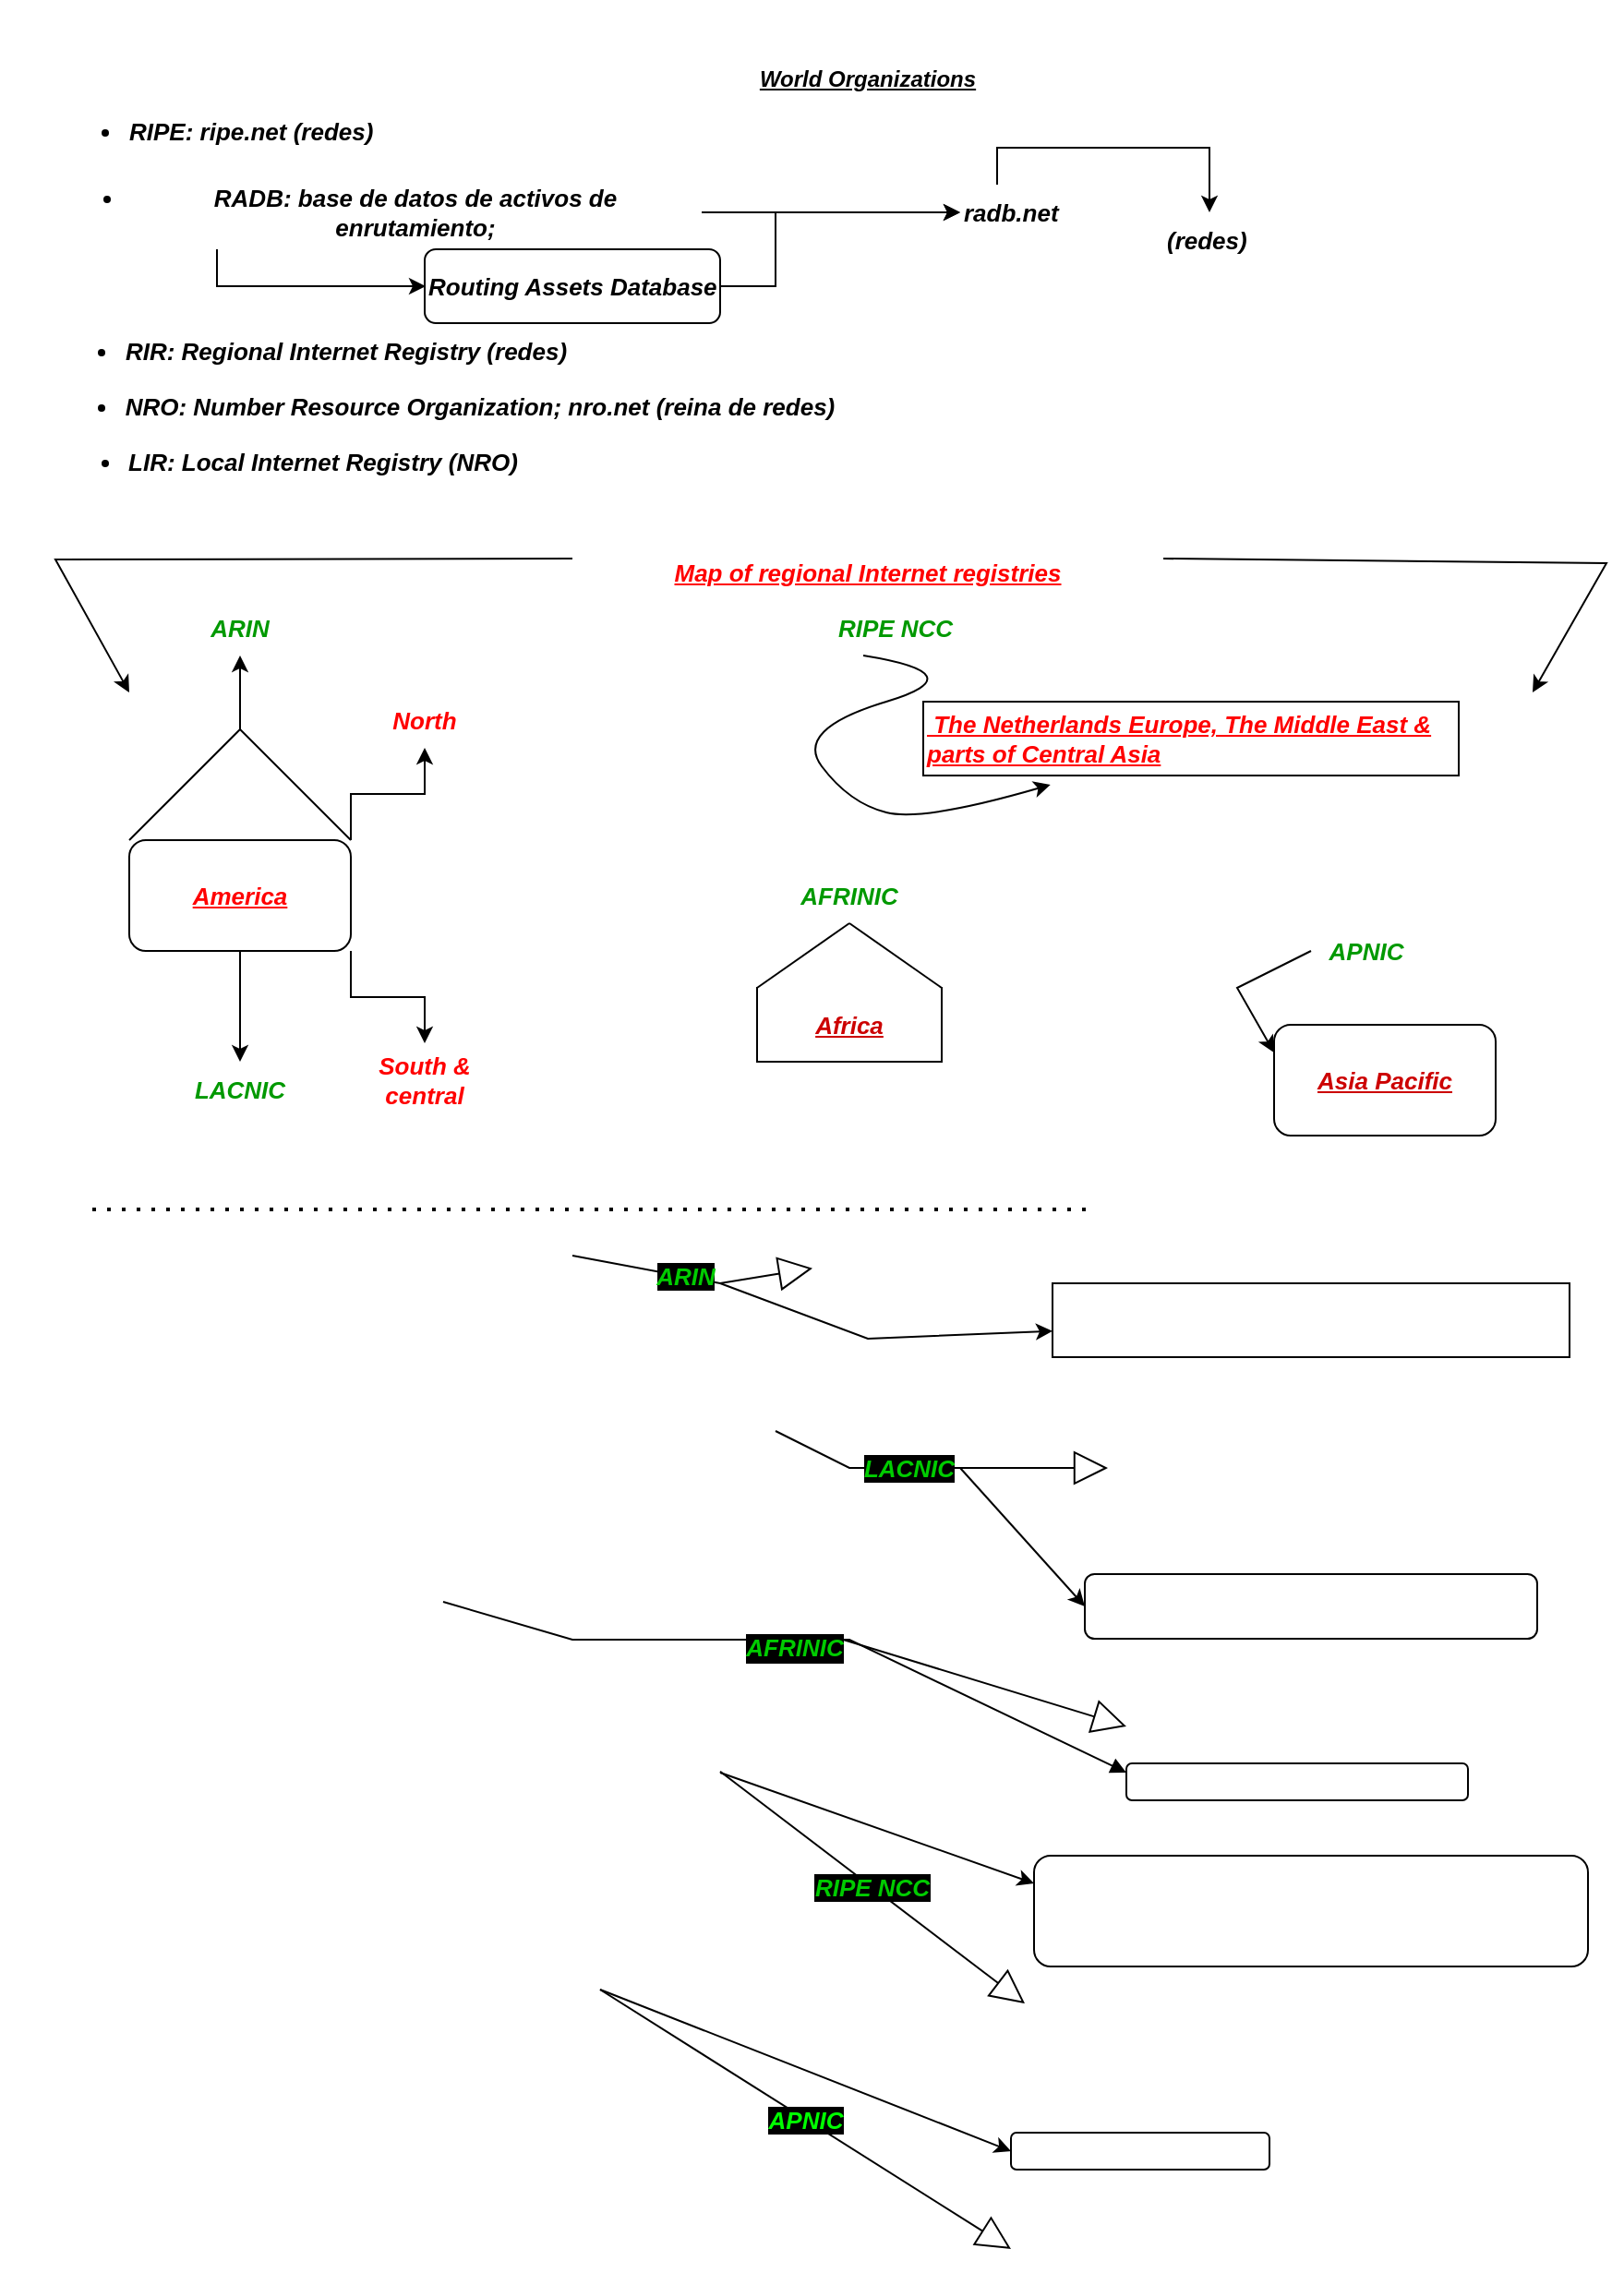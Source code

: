 <mxfile version="20.7.4" type="github">
  <diagram id="aoQH8I1DSkv4QJfjEjMY" name="Page-1">
    <mxGraphModel dx="1812" dy="1664" grid="1" gridSize="10" guides="1" tooltips="1" connect="1" arrows="1" fold="1" page="1" pageScale="1" pageWidth="850" pageHeight="1100" math="0" shadow="0">
      <root>
        <mxCell id="0" />
        <mxCell id="1" parent="0" />
        <mxCell id="lOUydIV1gNbsIhvsjzju-228" value="&lt;div&gt;&lt;u&gt;&lt;span&gt;&lt;span&gt;&lt;br&gt;&lt;/span&gt;&lt;/span&gt;&lt;/u&gt;&lt;/div&gt;&lt;div&gt;&lt;u&gt;&lt;span&gt;&lt;span&gt;World Organizations&lt;br&gt;&lt;/span&gt;&lt;/span&gt;&lt;/u&gt;&lt;/div&gt;" style="text;html=1;spacing=5;spacingTop=-20;whiteSpace=wrap;overflow=hidden;rounded=0;align=center;fontStyle=3;verticalAlign=middle;" vertex="1" parent="1">
          <mxGeometry x="200" width="480" height="60" as="geometry" />
        </mxCell>
        <mxCell id="lOUydIV1gNbsIhvsjzju-232" style="edgeStyle=orthogonalEdgeStyle;rounded=0;orthogonalLoop=1;jettySize=auto;html=1;exitX=0.25;exitY=1;exitDx=0;exitDy=0;fontSize=13;" edge="1" parent="1" source="lOUydIV1gNbsIhvsjzju-231">
          <mxGeometry relative="1" as="geometry">
            <mxPoint x="200" y="140" as="targetPoint" />
          </mxGeometry>
        </mxCell>
        <mxCell id="lOUydIV1gNbsIhvsjzju-235" style="edgeStyle=orthogonalEdgeStyle;rounded=0;orthogonalLoop=1;jettySize=auto;html=1;exitX=1;exitY=0.5;exitDx=0;exitDy=0;fontSize=13;" edge="1" parent="1" source="lOUydIV1gNbsIhvsjzju-231">
          <mxGeometry relative="1" as="geometry">
            <mxPoint x="490" y="100" as="targetPoint" />
          </mxGeometry>
        </mxCell>
        <mxCell id="lOUydIV1gNbsIhvsjzju-231" value="&lt;ul&gt;&lt;li&gt;&lt;i&gt;&lt;b&gt;RADB: base de datos de activos de enrutamiento;&lt;/b&gt;&lt;/i&gt;&lt;br&gt;&lt;/li&gt;&lt;/ul&gt;" style="text;html=1;strokeColor=none;fillColor=none;align=center;verticalAlign=middle;whiteSpace=wrap;rounded=0;fontSize=13;" vertex="1" parent="1">
          <mxGeometry y="80" width="350" height="40" as="geometry" />
        </mxCell>
        <mxCell id="lOUydIV1gNbsIhvsjzju-234" style="edgeStyle=orthogonalEdgeStyle;rounded=0;orthogonalLoop=1;jettySize=auto;html=1;exitX=1;exitY=0.5;exitDx=0;exitDy=0;fontSize=13;" edge="1" parent="1" source="lOUydIV1gNbsIhvsjzju-233">
          <mxGeometry relative="1" as="geometry">
            <mxPoint x="490" y="100" as="targetPoint" />
            <Array as="points">
              <mxPoint x="390" y="140" />
            </Array>
          </mxGeometry>
        </mxCell>
        <mxCell id="lOUydIV1gNbsIhvsjzju-233" value="&lt;i&gt;&lt;b&gt;Routing Assets Database&lt;br&gt;&lt;/b&gt;&lt;/i&gt;" style="rounded=1;whiteSpace=wrap;html=1;strokeColor=default;fontSize=13;fillColor=none;align=left;" vertex="1" parent="1">
          <mxGeometry x="200" y="120" width="160" height="40" as="geometry" />
        </mxCell>
        <mxCell id="lOUydIV1gNbsIhvsjzju-240" style="edgeStyle=orthogonalEdgeStyle;rounded=0;orthogonalLoop=1;jettySize=auto;html=1;fontSize=13;" edge="1" parent="1">
          <mxGeometry relative="1" as="geometry">
            <mxPoint x="625" y="100" as="targetPoint" />
            <mxPoint x="510" y="80" as="sourcePoint" />
            <Array as="points">
              <mxPoint x="510" y="85" />
              <mxPoint x="510" y="65" />
              <mxPoint x="625" y="65" />
            </Array>
          </mxGeometry>
        </mxCell>
        <mxCell id="lOUydIV1gNbsIhvsjzju-236" value="&lt;div align=&quot;left&quot;&gt;&lt;i&gt;&lt;b&gt;radb.net &lt;/b&gt;&lt;/i&gt;&lt;/div&gt;" style="text;html=1;strokeColor=none;fillColor=none;align=left;verticalAlign=middle;whiteSpace=wrap;rounded=0;fontSize=13;" vertex="1" parent="1">
          <mxGeometry x="490" y="85" width="70" height="30" as="geometry" />
        </mxCell>
        <mxCell id="lOUydIV1gNbsIhvsjzju-238" value="&lt;div align=&quot;left&quot;&gt;&lt;i&gt;&lt;b&gt;(redes)&lt;/b&gt;&lt;/i&gt;&lt;/div&gt;" style="text;html=1;strokeColor=none;fillColor=none;align=left;verticalAlign=middle;whiteSpace=wrap;rounded=0;fontSize=13;" vertex="1" parent="1">
          <mxGeometry x="600" y="100" width="60" height="30" as="geometry" />
        </mxCell>
        <mxCell id="lOUydIV1gNbsIhvsjzju-241" value="&lt;i&gt;&lt;b&gt;&lt;br&gt;&lt;/b&gt;&lt;/i&gt;&lt;ul&gt;&lt;li&gt;&lt;i&gt;&lt;b&gt;RIPE: ripe.net (redes)&amp;nbsp; &lt;/b&gt;&lt;/i&gt;&lt;/li&gt;&lt;/ul&gt;" style="text;html=1;strokeColor=none;fillColor=none;spacing=5;spacingTop=-20;whiteSpace=wrap;overflow=hidden;rounded=0;fontSize=13;" vertex="1" parent="1">
          <mxGeometry x="-5" y="30" width="360" height="50" as="geometry" />
        </mxCell>
        <mxCell id="lOUydIV1gNbsIhvsjzju-242" value="&lt;ul&gt;&lt;li&gt;&lt;i&gt;&lt;b&gt;RIR: Regional Internet Registry (redes)&lt;br&gt;&lt;/b&gt;&lt;/i&gt;&lt;/li&gt;&lt;/ul&gt;" style="text;html=1;strokeColor=none;fillColor=none;align=center;verticalAlign=middle;whiteSpace=wrap;rounded=0;fontSize=13;" vertex="1" parent="1">
          <mxGeometry x="-5" y="160" width="285" height="30" as="geometry" />
        </mxCell>
        <mxCell id="lOUydIV1gNbsIhvsjzju-243" value="&lt;ul&gt;&lt;li&gt;&lt;i&gt;&lt;b&gt;NRO: Number Resource Organization; nro.net (reina de redes)&lt;br&gt;&lt;/b&gt;&lt;/i&gt;&lt;/li&gt;&lt;/ul&gt;" style="text;html=1;align=center;verticalAlign=middle;whiteSpace=wrap;rounded=0;fontSize=13;" vertex="1" parent="1">
          <mxGeometry x="-5" y="190" width="430" height="30" as="geometry" />
        </mxCell>
        <mxCell id="lOUydIV1gNbsIhvsjzju-245" value="&lt;ul&gt;&lt;li&gt;&lt;i&gt;&lt;b&gt;LIR: Local Internet Registry (NRO)&lt;br&gt;&lt;/b&gt;&lt;/i&gt;&lt;/li&gt;&lt;/ul&gt;" style="text;html=1;align=center;verticalAlign=middle;whiteSpace=wrap;rounded=0;fontSize=13;" vertex="1" parent="1">
          <mxGeometry x="-5" y="220" width="260" height="30" as="geometry" />
        </mxCell>
        <mxCell id="lOUydIV1gNbsIhvsjzju-246" value="Map of regional Internet registries " style="text;html=1;align=center;verticalAlign=middle;whiteSpace=wrap;rounded=0;fontSize=13;fontColor=#FF0000;fontStyle=7" vertex="1" parent="1">
          <mxGeometry x="280" y="280" width="320" height="30" as="geometry" />
        </mxCell>
        <mxCell id="lOUydIV1gNbsIhvsjzju-249" value="&lt;font color=&quot;#009900&quot;&gt;ARIN&lt;br&gt;&lt;/font&gt;" style="text;html=1;strokeColor=none;fillColor=none;align=center;verticalAlign=middle;whiteSpace=wrap;rounded=0;fontSize=13;fontColor=#FF0000;fontStyle=3" vertex="1" parent="1">
          <mxGeometry x="40" y="310" width="120" height="30" as="geometry" />
        </mxCell>
        <mxCell id="lOUydIV1gNbsIhvsjzju-253" value="" style="endArrow=none;html=1;rounded=0;labelBackgroundColor=#000000;labelBorderColor=none;fontSize=13;fontColor=#FF0000;" edge="1" parent="1">
          <mxGeometry width="50" height="50" relative="1" as="geometry">
            <mxPoint x="40" y="440" as="sourcePoint" />
            <mxPoint x="100" y="380" as="targetPoint" />
          </mxGeometry>
        </mxCell>
        <mxCell id="lOUydIV1gNbsIhvsjzju-255" value="" style="endArrow=none;html=1;rounded=0;labelBackgroundColor=#000000;labelBorderColor=none;fontSize=13;fontColor=#FF0000;exitX=1;exitY=0;exitDx=0;exitDy=0;" edge="1" parent="1" source="lOUydIV1gNbsIhvsjzju-262">
          <mxGeometry width="50" height="50" relative="1" as="geometry">
            <mxPoint x="160" y="440" as="sourcePoint" />
            <mxPoint x="100" y="380" as="targetPoint" />
          </mxGeometry>
        </mxCell>
        <mxCell id="lOUydIV1gNbsIhvsjzju-258" value="" style="endArrow=classic;html=1;rounded=0;labelBackgroundColor=#000000;labelBorderColor=none;fontSize=13;fontColor=#FF0000;entryX=0.5;entryY=1;entryDx=0;entryDy=0;" edge="1" parent="1" target="lOUydIV1gNbsIhvsjzju-249">
          <mxGeometry width="50" height="50" relative="1" as="geometry">
            <mxPoint x="100" y="380" as="sourcePoint" />
            <mxPoint x="150" y="330" as="targetPoint" />
          </mxGeometry>
        </mxCell>
        <mxCell id="lOUydIV1gNbsIhvsjzju-261" value="" style="endArrow=none;html=1;rounded=0;labelBackgroundColor=#000000;labelBorderColor=none;fontSize=13;fontColor=#FF0000;" edge="1" parent="1" target="lOUydIV1gNbsIhvsjzju-262">
          <mxGeometry width="50" height="50" relative="1" as="geometry">
            <mxPoint x="160" y="480" as="sourcePoint" />
            <mxPoint x="160" y="440" as="targetPoint" />
          </mxGeometry>
        </mxCell>
        <mxCell id="lOUydIV1gNbsIhvsjzju-263" style="edgeStyle=orthogonalEdgeStyle;rounded=0;orthogonalLoop=1;jettySize=auto;html=1;exitX=1;exitY=0;exitDx=0;exitDy=0;labelBackgroundColor=#000000;labelBorderColor=none;fontSize=13;fontColor=#FF0000;" edge="1" parent="1" source="lOUydIV1gNbsIhvsjzju-262" target="lOUydIV1gNbsIhvsjzju-264">
          <mxGeometry relative="1" as="geometry">
            <mxPoint x="190" y="420" as="targetPoint" />
          </mxGeometry>
        </mxCell>
        <mxCell id="lOUydIV1gNbsIhvsjzju-265" style="edgeStyle=orthogonalEdgeStyle;rounded=0;orthogonalLoop=1;jettySize=auto;html=1;exitX=1;exitY=1;exitDx=0;exitDy=0;labelBackgroundColor=#000000;labelBorderColor=none;fontSize=13;fontColor=#FF0000;" edge="1" parent="1" source="lOUydIV1gNbsIhvsjzju-262" target="lOUydIV1gNbsIhvsjzju-266">
          <mxGeometry relative="1" as="geometry">
            <mxPoint x="200" y="550" as="targetPoint" />
          </mxGeometry>
        </mxCell>
        <mxCell id="lOUydIV1gNbsIhvsjzju-267" style="edgeStyle=orthogonalEdgeStyle;rounded=0;orthogonalLoop=1;jettySize=auto;html=1;exitX=0.5;exitY=1;exitDx=0;exitDy=0;labelBackgroundColor=#000000;labelBorderColor=none;fontSize=13;fontColor=#FF0000;" edge="1" parent="1" source="lOUydIV1gNbsIhvsjzju-262" target="lOUydIV1gNbsIhvsjzju-268">
          <mxGeometry relative="1" as="geometry">
            <mxPoint x="100" y="550" as="targetPoint" />
          </mxGeometry>
        </mxCell>
        <mxCell id="lOUydIV1gNbsIhvsjzju-262" value="&lt;u&gt;&lt;i&gt;&lt;b&gt;America&lt;/b&gt;&lt;/i&gt;&lt;/u&gt;" style="rounded=1;whiteSpace=wrap;html=1;strokeColor=default;fontSize=13;fontColor=#FF0000;fillColor=none;" vertex="1" parent="1">
          <mxGeometry x="40" y="440" width="120" height="60" as="geometry" />
        </mxCell>
        <mxCell id="lOUydIV1gNbsIhvsjzju-264" value="&lt;i&gt;&lt;b&gt;North&lt;/b&gt;&lt;/i&gt;" style="text;html=1;strokeColor=none;fillColor=none;align=center;verticalAlign=middle;whiteSpace=wrap;rounded=0;fontSize=13;fontColor=#FF0000;" vertex="1" parent="1">
          <mxGeometry x="170" y="360" width="60" height="30" as="geometry" />
        </mxCell>
        <mxCell id="lOUydIV1gNbsIhvsjzju-266" value="&lt;i&gt;&lt;b&gt;South &amp;amp; central&lt;/b&gt;&lt;/i&gt;" style="text;html=1;strokeColor=none;fillColor=none;align=center;verticalAlign=middle;whiteSpace=wrap;rounded=0;fontSize=13;fontColor=#FF0000;" vertex="1" parent="1">
          <mxGeometry x="170" y="550" width="60" height="40" as="geometry" />
        </mxCell>
        <mxCell id="lOUydIV1gNbsIhvsjzju-268" value="&lt;font color=&quot;#009900&quot;&gt;&lt;i&gt;&lt;b&gt;LACNIC&lt;/b&gt;&lt;/i&gt;&lt;/font&gt;" style="text;html=1;strokeColor=none;fillColor=none;align=center;verticalAlign=middle;whiteSpace=wrap;rounded=0;fontSize=13;fontColor=#FF0000;" vertex="1" parent="1">
          <mxGeometry x="50" y="560" width="100" height="30" as="geometry" />
        </mxCell>
        <mxCell id="lOUydIV1gNbsIhvsjzju-271" value="&lt;i&gt;&lt;b&gt;AFRINIC&lt;/b&gt;&lt;/i&gt;" style="text;html=1;strokeColor=none;fillColor=none;align=center;verticalAlign=middle;whiteSpace=wrap;rounded=0;labelBackgroundColor=none;labelBorderColor=none;fontSize=13;fontColor=#009900;" vertex="1" parent="1">
          <mxGeometry x="400" y="455" width="60" height="30" as="geometry" />
        </mxCell>
        <mxCell id="lOUydIV1gNbsIhvsjzju-272" value="" style="endArrow=none;html=1;rounded=0;labelBackgroundColor=#000000;labelBorderColor=none;fontSize=13;fontColor=#009900;exitX=0;exitY=0;exitDx=0;exitDy=0;entryX=0.5;entryY=1;entryDx=0;entryDy=0;" edge="1" parent="1" source="lOUydIV1gNbsIhvsjzju-278" target="lOUydIV1gNbsIhvsjzju-271">
          <mxGeometry width="50" height="50" relative="1" as="geometry">
            <mxPoint x="360" y="600" as="sourcePoint" />
            <mxPoint x="440" y="560" as="targetPoint" />
          </mxGeometry>
        </mxCell>
        <mxCell id="lOUydIV1gNbsIhvsjzju-274" value="" style="endArrow=none;html=1;rounded=0;labelBackgroundColor=#000000;labelBorderColor=none;fontSize=13;fontColor=#009900;exitX=1;exitY=0;exitDx=0;exitDy=0;entryX=0.5;entryY=1;entryDx=0;entryDy=0;" edge="1" parent="1" source="lOUydIV1gNbsIhvsjzju-278" target="lOUydIV1gNbsIhvsjzju-271">
          <mxGeometry width="50" height="50" relative="1" as="geometry">
            <mxPoint x="520" y="600" as="sourcePoint" />
            <mxPoint x="440" y="560" as="targetPoint" />
          </mxGeometry>
        </mxCell>
        <mxCell id="lOUydIV1gNbsIhvsjzju-278" value="&lt;font color=&quot;#CC0000&quot;&gt;&lt;u&gt;&lt;i&gt;&lt;b&gt;Africa&lt;/b&gt;&lt;/i&gt;&lt;/u&gt;&lt;/font&gt;" style="shape=partialRectangle;whiteSpace=wrap;html=1;bottom=1;right=1;left=1;top=0;fillColor=none;routingCenterX=-0.5;labelBackgroundColor=none;labelBorderColor=none;strokeColor=default;fontSize=13;fontColor=#009900;" vertex="1" parent="1">
          <mxGeometry x="380" y="520" width="100" height="40" as="geometry" />
        </mxCell>
        <mxCell id="lOUydIV1gNbsIhvsjzju-281" value="&lt;i&gt;&lt;b&gt;RIPE NCC&lt;/b&gt;&lt;/i&gt;" style="text;html=1;strokeColor=none;fillColor=none;align=center;verticalAlign=middle;whiteSpace=wrap;rounded=0;labelBackgroundColor=none;labelBorderColor=none;fontSize=13;fontColor=#009900;" vertex="1" parent="1">
          <mxGeometry x="420" y="310" width="70" height="30" as="geometry" />
        </mxCell>
        <mxCell id="lOUydIV1gNbsIhvsjzju-283" value="" style="curved=1;endArrow=classic;html=1;rounded=0;labelBackgroundColor=#000000;labelBorderColor=none;fontSize=13;fontColor=#009900;exitX=0.25;exitY=1;exitDx=0;exitDy=0;" edge="1" parent="1" source="lOUydIV1gNbsIhvsjzju-281" target="lOUydIV1gNbsIhvsjzju-284">
          <mxGeometry width="50" height="50" relative="1" as="geometry">
            <mxPoint x="460" y="500" as="sourcePoint" />
            <mxPoint x="490" y="410" as="targetPoint" />
            <Array as="points">
              <mxPoint x="500" y="350" />
              <mxPoint x="400" y="380" />
              <mxPoint x="430" y="420" />
              <mxPoint x="470" y="430" />
            </Array>
          </mxGeometry>
        </mxCell>
        <mxCell id="lOUydIV1gNbsIhvsjzju-284" value="&lt;font color=&quot;#FF0000&quot;&gt;&lt;u&gt;&lt;i&gt;&lt;b&gt;&amp;nbsp;The Netherlands Europe, The Middle East &amp;amp; parts of Central Asia&lt;/b&gt;&lt;/i&gt;&lt;/u&gt;&lt;/font&gt;" style="text;html=1;strokeColor=none;fillColor=none;align=left;verticalAlign=middle;whiteSpace=wrap;rounded=0;labelBackgroundColor=none;labelBorderColor=none;fontSize=13;fontColor=#009900;" vertex="1" parent="1">
          <mxGeometry x="470" y="360" width="310" height="50" as="geometry" />
        </mxCell>
        <mxCell id="lOUydIV1gNbsIhvsjzju-286" value="" style="rounded=1;whiteSpace=wrap;html=1;labelBackgroundColor=none;labelBorderColor=none;strokeColor=default;fontSize=13;fontColor=#FF0000;fillColor=none;arcSize=0;" vertex="1" parent="1">
          <mxGeometry x="470" y="365" width="290" height="40" as="geometry" />
        </mxCell>
        <mxCell id="lOUydIV1gNbsIhvsjzju-291" value="" style="endArrow=classic;html=1;rounded=0;labelBackgroundColor=#000000;labelBorderColor=none;fontSize=13;fontColor=#FF0000;exitX=0;exitY=0.25;exitDx=0;exitDy=0;" edge="1" parent="1" source="lOUydIV1gNbsIhvsjzju-246">
          <mxGeometry width="50" height="50" relative="1" as="geometry">
            <mxPoint x="270" y="410" as="sourcePoint" />
            <mxPoint x="40" y="360" as="targetPoint" />
            <Array as="points">
              <mxPoint y="288" />
            </Array>
          </mxGeometry>
        </mxCell>
        <mxCell id="lOUydIV1gNbsIhvsjzju-292" value="" style="endArrow=classic;html=1;rounded=0;labelBackgroundColor=#000000;labelBorderColor=none;fontSize=13;fontColor=#FF0000;exitX=1;exitY=0.25;exitDx=0;exitDy=0;" edge="1" parent="1" source="lOUydIV1gNbsIhvsjzju-246">
          <mxGeometry width="50" height="50" relative="1" as="geometry">
            <mxPoint x="710" y="470" as="sourcePoint" />
            <mxPoint x="800" y="360" as="targetPoint" />
            <Array as="points">
              <mxPoint x="840" y="290" />
            </Array>
          </mxGeometry>
        </mxCell>
        <mxCell id="lOUydIV1gNbsIhvsjzju-293" value="&lt;font color=&quot;#009900&quot;&gt;&lt;i&gt;&lt;b&gt;APNIC&lt;/b&gt;&lt;/i&gt;&lt;/font&gt;" style="text;html=1;strokeColor=none;fillColor=none;align=center;verticalAlign=middle;whiteSpace=wrap;rounded=0;labelBackgroundColor=none;labelBorderColor=none;fontSize=13;fontColor=#FF0000;" vertex="1" parent="1">
          <mxGeometry x="680" y="485" width="60" height="30" as="geometry" />
        </mxCell>
        <mxCell id="lOUydIV1gNbsIhvsjzju-294" value="" style="endArrow=classic;html=1;rounded=0;labelBackgroundColor=#000000;labelBorderColor=none;fontSize=13;fontColor=#009900;exitX=0;exitY=0.5;exitDx=0;exitDy=0;entryX=0;entryY=0.25;entryDx=0;entryDy=0;" edge="1" parent="1" source="lOUydIV1gNbsIhvsjzju-293" target="lOUydIV1gNbsIhvsjzju-295">
          <mxGeometry width="50" height="50" relative="1" as="geometry">
            <mxPoint x="580" y="610" as="sourcePoint" />
            <mxPoint x="660" y="560" as="targetPoint" />
            <Array as="points">
              <mxPoint x="640" y="520" />
            </Array>
          </mxGeometry>
        </mxCell>
        <mxCell id="lOUydIV1gNbsIhvsjzju-295" value="&lt;font color=&quot;#CC0000&quot;&gt;&lt;b&gt;&lt;i&gt;&lt;u&gt;Asia Pacific&lt;/u&gt;&lt;/i&gt;&lt;/b&gt;&lt;/font&gt;" style="rounded=1;whiteSpace=wrap;html=1;labelBackgroundColor=none;labelBorderColor=none;strokeColor=default;fontSize=13;fontColor=#009900;fillColor=none;" vertex="1" parent="1">
          <mxGeometry x="660" y="540" width="120" height="60" as="geometry" />
        </mxCell>
        <mxCell id="lOUydIV1gNbsIhvsjzju-296" value="" style="endArrow=none;dashed=1;html=1;dashPattern=1 3;strokeWidth=2;rounded=0;labelBackgroundColor=#000000;labelBorderColor=none;fontSize=13;fontColor=#CC0000;" edge="1" parent="1">
          <mxGeometry width="50" height="50" relative="1" as="geometry">
            <mxPoint x="20" y="640" as="sourcePoint" />
            <mxPoint x="560" y="640" as="targetPoint" />
            <Array as="points">
              <mxPoint x="230" y="640" />
            </Array>
          </mxGeometry>
        </mxCell>
        <mxCell id="lOUydIV1gNbsIhvsjzju-299" value="&lt;ul&gt;&lt;li&gt;&lt;i&gt;&lt;b&gt;America Registry for Internet Numbers&lt;/b&gt;&lt;/i&gt;&lt;/li&gt;&lt;/ul&gt;" style="text;html=1;strokeColor=none;fillColor=none;align=center;verticalAlign=middle;whiteSpace=wrap;rounded=0;labelBackgroundColor=none;labelBorderColor=none;fontSize=13;fontColor=#FFFFFF;" vertex="1" parent="1">
          <mxGeometry x="-30" y="650" width="310" height="30" as="geometry" />
        </mxCell>
        <mxCell id="lOUydIV1gNbsIhvsjzju-300" value="&lt;b&gt;&lt;i&gt;&lt;font color=&quot;#00CC00&quot;&gt;ARIN&lt;/font&gt;&lt;/i&gt;&lt;/b&gt;" style="endArrow=block;endSize=16;endFill=0;html=1;rounded=0;labelBackgroundColor=#000000;labelBorderColor=none;fontSize=13;fontColor=#FFFFFF;exitX=1;exitY=0.5;exitDx=0;exitDy=0;" edge="1" parent="1" source="lOUydIV1gNbsIhvsjzju-299" target="lOUydIV1gNbsIhvsjzju-301">
          <mxGeometry x="-0.058" width="160" relative="1" as="geometry">
            <mxPoint x="290" y="664.41" as="sourcePoint" />
            <mxPoint x="450" y="664.41" as="targetPoint" />
            <Array as="points">
              <mxPoint x="360" y="680" />
            </Array>
            <mxPoint as="offset" />
          </mxGeometry>
        </mxCell>
        <mxCell id="lOUydIV1gNbsIhvsjzju-301" value="Located =&gt; USA" style="text;align=center;fontStyle=1;verticalAlign=middle;spacingLeft=3;spacingRight=3;strokeColor=none;rotatable=0;points=[[0,0.5],[1,0.5]];portConstraint=eastwest;labelBackgroundColor=none;labelBorderColor=none;fontSize=13;fontColor=#ffffff;fillColor=none;" vertex="1" parent="1">
          <mxGeometry x="410" y="650" width="110" height="26" as="geometry" />
        </mxCell>
        <mxCell id="lOUydIV1gNbsIhvsjzju-306" value="" style="endArrow=classic;html=1;rounded=0;labelBackgroundColor=#000000;labelBorderColor=none;fontSize=13;fontColor=#FFCCE6;" edge="1" parent="1" target="lOUydIV1gNbsIhvsjzju-308">
          <mxGeometry width="50" height="50" relative="1" as="geometry">
            <mxPoint x="360" y="680" as="sourcePoint" />
            <mxPoint x="90" y="720" as="targetPoint" />
            <Array as="points">
              <mxPoint x="440" y="710" />
            </Array>
          </mxGeometry>
        </mxCell>
        <mxCell id="lOUydIV1gNbsIhvsjzju-308" value="&lt;div&gt;&lt;b&gt;&lt;font color=&quot;#FFFFFF&quot;&gt;United Stated,Canada, many Caribbean &amp;amp;&lt;/font&gt;&lt;/b&gt;&lt;/div&gt;&lt;div&gt;&lt;b&gt;&lt;font color=&quot;#FFFFFF&quot;&gt;North Atlantic Islands&lt;br&gt;&lt;/font&gt;&lt;/b&gt;&lt;/div&gt;" style="rounded=0;whiteSpace=wrap;html=1;labelBackgroundColor=none;labelBorderColor=none;strokeColor=default;fontSize=13;fontColor=#FFCCE6;fillColor=none;" vertex="1" parent="1">
          <mxGeometry x="540" y="680" width="280" height="40" as="geometry" />
        </mxCell>
        <mxCell id="lOUydIV1gNbsIhvsjzju-311" value="&lt;b&gt;Latin America &amp;amp; The Caribbean&amp;nbsp; &lt;br&gt;&lt;/b&gt;" style="text;html=1;strokeColor=none;fillColor=none;align=center;verticalAlign=middle;whiteSpace=wrap;rounded=0;labelBackgroundColor=none;labelBorderColor=none;fontSize=13;fontColor=#FFFFFF;" vertex="1" parent="1">
          <mxGeometry x="550" y="840" width="280" height="30" as="geometry" />
        </mxCell>
        <mxCell id="lOUydIV1gNbsIhvsjzju-316" value="&lt;ul&gt;&lt;li&gt;&lt;i&gt;&lt;b&gt;Latin America and Caribbean Internet Addresses Registry&lt;/b&gt;&lt;/i&gt;&lt;/li&gt;&lt;/ul&gt;" style="text;html=1;strokeColor=none;fillColor=none;align=center;verticalAlign=middle;whiteSpace=wrap;rounded=0;labelBackgroundColor=none;labelBorderColor=none;fontSize=13;fontColor=#ffffff;" vertex="1" parent="1">
          <mxGeometry x="-20" y="730" width="410" height="30" as="geometry" />
        </mxCell>
        <mxCell id="lOUydIV1gNbsIhvsjzju-317" value="&lt;i&gt;&lt;b&gt;&lt;font color=&quot;#00CC00&quot;&gt;LACNIC&lt;/font&gt;&lt;/b&gt;&lt;/i&gt;" style="endArrow=block;endSize=16;endFill=0;html=1;rounded=0;labelBackgroundColor=#000000;labelBorderColor=none;fontSize=13;fontColor=#ffffff;" edge="1" parent="1">
          <mxGeometry x="-0.172" width="160" relative="1" as="geometry">
            <mxPoint x="390" y="760" as="sourcePoint" />
            <mxPoint x="570" y="780" as="targetPoint" />
            <Array as="points">
              <mxPoint x="430" y="780" />
              <mxPoint x="490" y="780" />
            </Array>
            <mxPoint as="offset" />
          </mxGeometry>
        </mxCell>
        <mxCell id="lOUydIV1gNbsIhvsjzju-318" value="" style="rounded=1;whiteSpace=wrap;html=1;labelBackgroundColor=none;labelBorderColor=none;strokeColor=default;fontSize=13;fontColor=#00CC00;fillColor=none;" vertex="1" parent="1">
          <mxGeometry x="557.5" y="837.5" width="245" height="35" as="geometry" />
        </mxCell>
        <mxCell id="lOUydIV1gNbsIhvsjzju-319" value="" style="endArrow=classic;html=1;rounded=0;labelBackgroundColor=#000000;labelBorderColor=none;fontSize=13;fontColor=#00CC00;entryX=0;entryY=0.5;entryDx=0;entryDy=0;" edge="1" parent="1" target="lOUydIV1gNbsIhvsjzju-318">
          <mxGeometry width="50" height="50" relative="1" as="geometry">
            <mxPoint x="490" y="780" as="sourcePoint" />
            <mxPoint x="400" y="660" as="targetPoint" />
          </mxGeometry>
        </mxCell>
        <mxCell id="lOUydIV1gNbsIhvsjzju-320" value="&lt;b&gt;Located =&amp;gt; Uruguay&lt;/b&gt;" style="text;html=1;strokeColor=none;fillColor=none;align=center;verticalAlign=middle;whiteSpace=wrap;rounded=0;labelBackgroundColor=none;labelBorderColor=none;fontSize=13;fontColor=#FFFFFF;" vertex="1" parent="1">
          <mxGeometry x="570" y="770" width="210" height="20" as="geometry" />
        </mxCell>
        <mxCell id="lOUydIV1gNbsIhvsjzju-321" value="&lt;ul&gt;&lt;li&gt;&lt;i&gt;&lt;b&gt;Africa Network coordination&lt;br&gt;&lt;/b&gt;&lt;/i&gt;&lt;/li&gt;&lt;/ul&gt;" style="text;html=1;strokeColor=none;fillColor=none;align=center;verticalAlign=middle;whiteSpace=wrap;rounded=0;labelBackgroundColor=none;labelBorderColor=none;fontSize=13;fontColor=#FFFFFF;" vertex="1" parent="1">
          <mxGeometry x="-20" y="837.5" width="230" height="30" as="geometry" />
        </mxCell>
        <mxCell id="lOUydIV1gNbsIhvsjzju-323" value="&lt;div&gt;&lt;font color=&quot;#00CC00&quot;&gt;&lt;i&gt;&lt;b&gt;AFRINIC&lt;/b&gt;&lt;/i&gt;&lt;/font&gt;&lt;/div&gt;" style="html=1;verticalAlign=bottom;endArrow=block;rounded=0;labelBackgroundColor=#000000;labelBorderColor=none;fontSize=13;fontColor=#FFFFFF;entryX=0;entryY=0.25;entryDx=0;entryDy=0;exitX=1;exitY=0.5;exitDx=0;exitDy=0;" edge="1" parent="1" source="lOUydIV1gNbsIhvsjzju-321" target="lOUydIV1gNbsIhvsjzju-324">
          <mxGeometry x="-0.012" y="-14" width="80" relative="1" as="geometry">
            <mxPoint x="210" y="872.5" as="sourcePoint" />
            <mxPoint x="560" y="980" as="targetPoint" />
            <Array as="points">
              <mxPoint x="280" y="873" />
              <mxPoint x="430" y="873" />
            </Array>
            <mxPoint y="1" as="offset" />
          </mxGeometry>
        </mxCell>
        <mxCell id="lOUydIV1gNbsIhvsjzju-324" value="&lt;b&gt;&lt;font color=&quot;#FFFFFF&quot;&gt;Africa&lt;/font&gt;&lt;/b&gt;" style="rounded=1;whiteSpace=wrap;html=1;labelBackgroundColor=none;labelBorderColor=none;strokeColor=default;fontSize=13;fontColor=#00CC00;fillColor=none;" vertex="1" parent="1">
          <mxGeometry x="580" y="940" width="185" height="20" as="geometry" />
        </mxCell>
        <mxCell id="lOUydIV1gNbsIhvsjzju-330" value="" style="endArrow=block;endSize=16;endFill=0;html=1;rounded=0;labelBackgroundColor=#000000;labelBorderColor=none;fontSize=13;fontColor=#FFFFFF;" edge="1" parent="1">
          <mxGeometry width="160" relative="1" as="geometry">
            <mxPoint x="425" y="872.5" as="sourcePoint" />
            <mxPoint x="580" y="920" as="targetPoint" />
          </mxGeometry>
        </mxCell>
        <mxCell id="lOUydIV1gNbsIhvsjzju-331" value="Located =&gt; Mauritius" style="text;align=center;fontStyle=1;verticalAlign=middle;spacingLeft=3;spacingRight=3;strokeColor=none;rotatable=0;points=[[0,0.5],[1,0.5]];portConstraint=eastwest;labelBackgroundColor=none;labelBorderColor=none;fontSize=13;fontColor=#FFFFFF;fillColor=none;" vertex="1" parent="1">
          <mxGeometry x="585" y="910" width="175" height="26" as="geometry" />
        </mxCell>
        <mxCell id="lOUydIV1gNbsIhvsjzju-333" value="&lt;ul&gt;&lt;li&gt;&lt;i&gt;&lt;b&gt;Réseaux IP Européens Network Coordination Centre&lt;/b&gt;&lt;/i&gt;&lt;br&gt;&lt;/li&gt;&lt;/ul&gt;" style="text;html=1;strokeColor=none;fillColor=none;align=center;verticalAlign=middle;whiteSpace=wrap;rounded=0;labelBackgroundColor=none;labelBorderColor=none;fontSize=13;fontColor=#FFFFFF;" vertex="1" parent="1">
          <mxGeometry x="-25" y="930" width="385" height="30" as="geometry" />
        </mxCell>
        <mxCell id="lOUydIV1gNbsIhvsjzju-334" value="&lt;i&gt;&lt;b&gt;&lt;font color=&quot;#00CC00&quot;&gt;RIPE NCC&lt;br&gt;&lt;/font&gt;&lt;/b&gt;&lt;/i&gt;" style="endArrow=block;endSize=16;endFill=0;html=1;rounded=0;labelBackgroundColor=#000000;labelBorderColor=none;fontSize=13;fontColor=#FFFFFF;" edge="1" parent="1">
          <mxGeometry width="160" relative="1" as="geometry">
            <mxPoint x="360" y="944.41" as="sourcePoint" />
            <mxPoint x="525" y="1070" as="targetPoint" />
            <mxPoint as="offset" />
          </mxGeometry>
        </mxCell>
        <mxCell id="lOUydIV1gNbsIhvsjzju-336" value="Located =&amp;gt; The Netherlands (Países Bajos)" style="text;html=1;strokeColor=none;fillColor=none;align=center;verticalAlign=middle;whiteSpace=wrap;rounded=0;labelBackgroundColor=none;labelBorderColor=none;fontSize=13;fontColor=#FFFFFF;" vertex="1" parent="1">
          <mxGeometry x="530" y="1060" width="260" height="30" as="geometry" />
        </mxCell>
        <mxCell id="lOUydIV1gNbsIhvsjzju-337" value="" style="endArrow=classic;html=1;rounded=0;labelBackgroundColor=#000000;labelBorderColor=none;fontSize=13;fontColor=#FFFFFF;exitX=1;exitY=0.5;exitDx=0;exitDy=0;entryX=0;entryY=0.25;entryDx=0;entryDy=0;" edge="1" parent="1" source="lOUydIV1gNbsIhvsjzju-333" target="lOUydIV1gNbsIhvsjzju-339">
          <mxGeometry width="50" height="50" relative="1" as="geometry">
            <mxPoint x="370" y="960" as="sourcePoint" />
            <mxPoint x="540" y="1010" as="targetPoint" />
          </mxGeometry>
        </mxCell>
        <mxCell id="lOUydIV1gNbsIhvsjzju-339" value="Europe, The Middle East and parts of Central Asia" style="rounded=1;whiteSpace=wrap;html=1;labelBackgroundColor=none;labelBorderColor=none;strokeColor=default;fontSize=13;fontColor=#FFFFFF;fillColor=none;" vertex="1" parent="1">
          <mxGeometry x="530" y="990" width="300" height="60" as="geometry" />
        </mxCell>
        <mxCell id="lOUydIV1gNbsIhvsjzju-340" value="&lt;ul&gt;&lt;li&gt;&lt;i&gt;&lt;b&gt;Asia-Pacific Network Coordination Centre &lt;br&gt;&lt;/b&gt;&lt;/i&gt;&lt;/li&gt;&lt;/ul&gt;" style="text;html=1;strokeColor=none;fillColor=none;align=center;verticalAlign=middle;whiteSpace=wrap;rounded=0;labelBackgroundColor=none;labelBorderColor=none;fontSize=13;fontColor=#FFFFFF;" vertex="1" parent="1">
          <mxGeometry x="-25" y="1040" width="320" height="30" as="geometry" />
        </mxCell>
        <mxCell id="lOUydIV1gNbsIhvsjzju-341" value="&lt;font color=&quot;#00FF00&quot;&gt;&lt;i&gt;&lt;b&gt;APNIC&lt;/b&gt;&lt;/i&gt;&lt;/font&gt;" style="endArrow=block;endSize=16;endFill=0;html=1;rounded=0;labelBackgroundColor=#000000;labelBorderColor=none;fontSize=13;fontColor=#FFFFFF;exitX=1;exitY=0.75;exitDx=0;exitDy=0;entryX=0;entryY=0.5;entryDx=0;entryDy=0;" edge="1" parent="1" source="lOUydIV1gNbsIhvsjzju-340" target="lOUydIV1gNbsIhvsjzju-342">
          <mxGeometry width="160" relative="1" as="geometry">
            <mxPoint x="290" y="1080" as="sourcePoint" />
            <mxPoint x="480" y="1200" as="targetPoint" />
          </mxGeometry>
        </mxCell>
        <mxCell id="lOUydIV1gNbsIhvsjzju-342" value="Located =&gt; Australia" style="text;align=center;fontStyle=1;verticalAlign=middle;spacingLeft=3;spacingRight=3;strokeColor=none;rotatable=0;points=[[0,0.5],[1,0.5]];portConstraint=eastwest;labelBackgroundColor=none;labelBorderColor=none;fontSize=13;fontColor=#FFFFFF;fillColor=none;" vertex="1" parent="1">
          <mxGeometry x="517.5" y="1190" width="145" height="26" as="geometry" />
        </mxCell>
        <mxCell id="lOUydIV1gNbsIhvsjzju-343" value="" style="endArrow=classic;html=1;rounded=0;labelBackgroundColor=#000000;labelBorderColor=none;fontSize=13;fontColor=#FFFFFF;entryX=0;entryY=0.5;entryDx=0;entryDy=0;exitX=1;exitY=0.75;exitDx=0;exitDy=0;" edge="1" parent="1" source="lOUydIV1gNbsIhvsjzju-340" target="lOUydIV1gNbsIhvsjzju-344">
          <mxGeometry width="50" height="50" relative="1" as="geometry">
            <mxPoint x="290" y="1050" as="sourcePoint" />
            <mxPoint x="510" y="1140" as="targetPoint" />
          </mxGeometry>
        </mxCell>
        <mxCell id="lOUydIV1gNbsIhvsjzju-344" value="Asia Pacific " style="rounded=1;whiteSpace=wrap;html=1;labelBackgroundColor=none;labelBorderColor=none;strokeColor=default;fontSize=13;fontColor=#FFFFFF;fillColor=none;" vertex="1" parent="1">
          <mxGeometry x="517.5" y="1140" width="140" height="20" as="geometry" />
        </mxCell>
      </root>
    </mxGraphModel>
  </diagram>
</mxfile>
